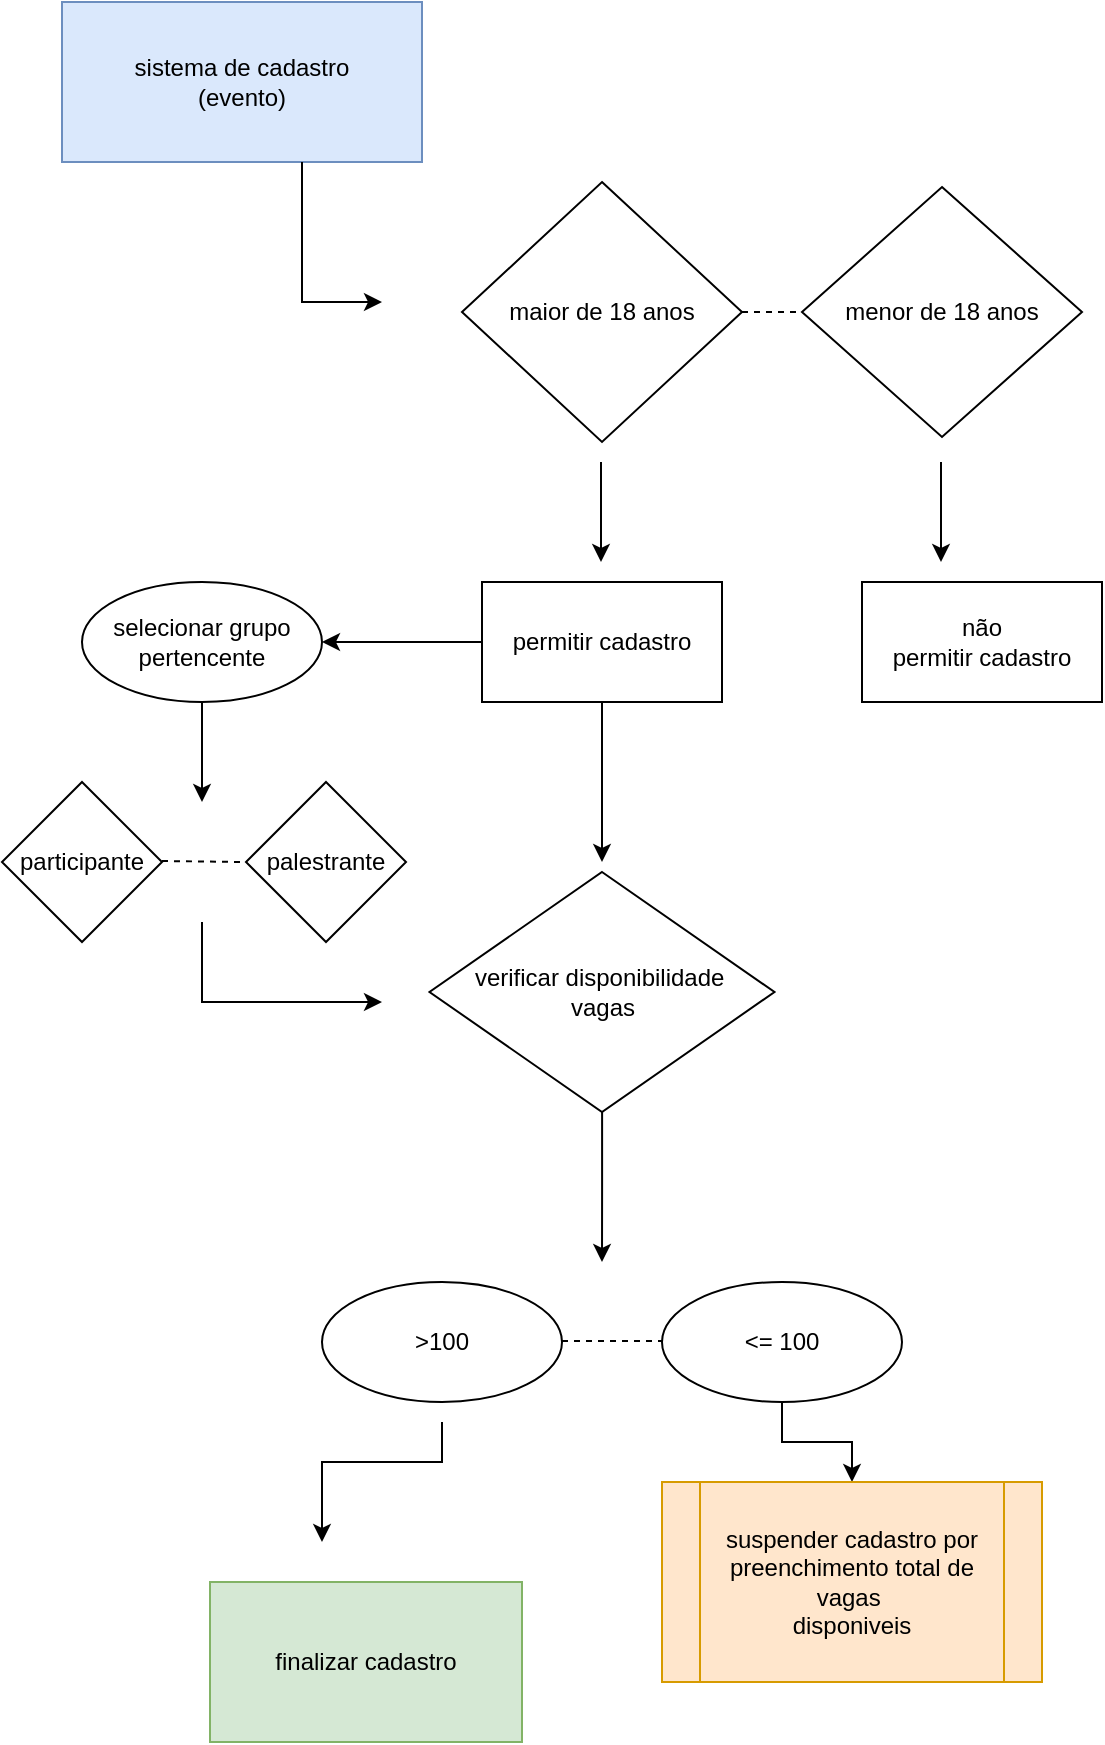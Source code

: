 <mxfile version="20.5.1" type="github">
  <diagram id="t61MXUw7peD3HUVlGehA" name="Página-1">
    <mxGraphModel dx="868" dy="450" grid="1" gridSize="10" guides="1" tooltips="1" connect="1" arrows="1" fold="1" page="1" pageScale="1" pageWidth="827" pageHeight="1169" math="0" shadow="0">
      <root>
        <mxCell id="0" />
        <mxCell id="1" parent="0" />
        <mxCell id="be1h6u7VKQigyVjVku2L-1" value="&lt;font style=&quot;vertical-align: inherit;&quot;&gt;&lt;font style=&quot;vertical-align: inherit;&quot;&gt;sistema de cadastro&lt;br&gt;(evento)&lt;br&gt;&lt;/font&gt;&lt;/font&gt;" style="rounded=0;whiteSpace=wrap;html=1;fillColor=#dae8fc;strokeColor=#6c8ebf;" vertex="1" parent="1">
          <mxGeometry x="280" y="90" width="180" height="80" as="geometry" />
        </mxCell>
        <mxCell id="be1h6u7VKQigyVjVku2L-12" value="" style="edgeStyle=segmentEdgeStyle;endArrow=classic;html=1;rounded=0;" edge="1" parent="1" source="be1h6u7VKQigyVjVku2L-1">
          <mxGeometry width="50" height="50" relative="1" as="geometry">
            <mxPoint x="410" y="180" as="sourcePoint" />
            <mxPoint x="440" y="240" as="targetPoint" />
            <Array as="points">
              <mxPoint x="400" y="240" />
            </Array>
          </mxGeometry>
        </mxCell>
        <mxCell id="be1h6u7VKQigyVjVku2L-14" value="&lt;font style=&quot;vertical-align: inherit;&quot;&gt;&lt;font style=&quot;vertical-align: inherit;&quot;&gt;maior de 18 anos&lt;/font&gt;&lt;/font&gt;" style="rhombus;whiteSpace=wrap;html=1;" vertex="1" parent="1">
          <mxGeometry x="480" y="180" width="140" height="130" as="geometry" />
        </mxCell>
        <mxCell id="be1h6u7VKQigyVjVku2L-15" value="&lt;font style=&quot;vertical-align: inherit;&quot;&gt;&lt;font style=&quot;vertical-align: inherit;&quot;&gt;menor de 18 anos&lt;/font&gt;&lt;/font&gt;" style="rhombus;whiteSpace=wrap;html=1;" vertex="1" parent="1">
          <mxGeometry x="650" y="182.5" width="140" height="125" as="geometry" />
        </mxCell>
        <mxCell id="be1h6u7VKQigyVjVku2L-17" value="" style="endArrow=none;dashed=1;html=1;rounded=0;entryX=0;entryY=0.5;entryDx=0;entryDy=0;" edge="1" parent="1" source="be1h6u7VKQigyVjVku2L-14" target="be1h6u7VKQigyVjVku2L-15">
          <mxGeometry width="50" height="50" relative="1" as="geometry">
            <mxPoint x="600" y="270" as="sourcePoint" />
            <mxPoint x="680" y="260" as="targetPoint" />
            <Array as="points" />
          </mxGeometry>
        </mxCell>
        <mxCell id="be1h6u7VKQigyVjVku2L-19" value="" style="endArrow=classic;html=1;rounded=0;" edge="1" parent="1">
          <mxGeometry width="50" height="50" relative="1" as="geometry">
            <mxPoint x="549.5" y="320" as="sourcePoint" />
            <mxPoint x="549.5" y="370" as="targetPoint" />
          </mxGeometry>
        </mxCell>
        <mxCell id="be1h6u7VKQigyVjVku2L-20" value="" style="endArrow=classic;html=1;rounded=0;" edge="1" parent="1">
          <mxGeometry width="50" height="50" relative="1" as="geometry">
            <mxPoint x="719.5" y="320" as="sourcePoint" />
            <mxPoint x="719.5" y="370" as="targetPoint" />
          </mxGeometry>
        </mxCell>
        <mxCell id="be1h6u7VKQigyVjVku2L-25" value="" style="edgeStyle=orthogonalEdgeStyle;rounded=0;orthogonalLoop=1;jettySize=auto;html=1;" edge="1" parent="1" source="be1h6u7VKQigyVjVku2L-21">
          <mxGeometry relative="1" as="geometry">
            <mxPoint x="550" y="520" as="targetPoint" />
          </mxGeometry>
        </mxCell>
        <mxCell id="be1h6u7VKQigyVjVku2L-28" value="" style="edgeStyle=orthogonalEdgeStyle;rounded=0;orthogonalLoop=1;jettySize=auto;html=1;" edge="1" parent="1" source="be1h6u7VKQigyVjVku2L-21" target="be1h6u7VKQigyVjVku2L-27">
          <mxGeometry relative="1" as="geometry" />
        </mxCell>
        <mxCell id="be1h6u7VKQigyVjVku2L-21" value="permitir cadastro" style="rounded=0;whiteSpace=wrap;html=1;" vertex="1" parent="1">
          <mxGeometry x="490" y="380" width="120" height="60" as="geometry" />
        </mxCell>
        <mxCell id="be1h6u7VKQigyVjVku2L-22" value="não &lt;br&gt;permitir cadastro" style="rounded=0;whiteSpace=wrap;html=1;" vertex="1" parent="1">
          <mxGeometry x="680" y="380" width="120" height="60" as="geometry" />
        </mxCell>
        <mxCell id="be1h6u7VKQigyVjVku2L-38" value="" style="edgeStyle=orthogonalEdgeStyle;rounded=0;orthogonalLoop=1;jettySize=auto;html=1;" edge="1" parent="1" source="be1h6u7VKQigyVjVku2L-26">
          <mxGeometry relative="1" as="geometry">
            <mxPoint x="550" y="720" as="targetPoint" />
          </mxGeometry>
        </mxCell>
        <mxCell id="be1h6u7VKQigyVjVku2L-26" value="verificar disponibilidade&amp;nbsp;&lt;br&gt;vagas" style="rhombus;whiteSpace=wrap;html=1;rounded=0;" vertex="1" parent="1">
          <mxGeometry x="463.75" y="525" width="172.5" height="120" as="geometry" />
        </mxCell>
        <mxCell id="be1h6u7VKQigyVjVku2L-30" value="" style="edgeStyle=orthogonalEdgeStyle;rounded=0;orthogonalLoop=1;jettySize=auto;html=1;" edge="1" parent="1" source="be1h6u7VKQigyVjVku2L-27">
          <mxGeometry relative="1" as="geometry">
            <mxPoint x="350" y="490" as="targetPoint" />
          </mxGeometry>
        </mxCell>
        <mxCell id="be1h6u7VKQigyVjVku2L-27" value="selecionar grupo pertencente" style="ellipse;whiteSpace=wrap;html=1;rounded=0;" vertex="1" parent="1">
          <mxGeometry x="290" y="380" width="120" height="60" as="geometry" />
        </mxCell>
        <mxCell id="be1h6u7VKQigyVjVku2L-31" value="participante" style="rhombus;whiteSpace=wrap;html=1;" vertex="1" parent="1">
          <mxGeometry x="250" y="480" width="80" height="80" as="geometry" />
        </mxCell>
        <mxCell id="be1h6u7VKQigyVjVku2L-32" value="palestrante" style="rhombus;whiteSpace=wrap;html=1;" vertex="1" parent="1">
          <mxGeometry x="372" y="480" width="80" height="80" as="geometry" />
        </mxCell>
        <mxCell id="be1h6u7VKQigyVjVku2L-33" value="" style="endArrow=none;dashed=1;html=1;rounded=0;" edge="1" parent="1">
          <mxGeometry width="50" height="50" relative="1" as="geometry">
            <mxPoint x="330" y="519.5" as="sourcePoint" />
            <mxPoint x="370" y="520" as="targetPoint" />
          </mxGeometry>
        </mxCell>
        <mxCell id="be1h6u7VKQigyVjVku2L-35" value="" style="edgeStyle=segmentEdgeStyle;endArrow=classic;html=1;rounded=0;" edge="1" parent="1">
          <mxGeometry width="50" height="50" relative="1" as="geometry">
            <mxPoint x="350" y="550" as="sourcePoint" />
            <mxPoint x="440" y="590" as="targetPoint" />
            <Array as="points">
              <mxPoint x="350" y="590" />
            </Array>
          </mxGeometry>
        </mxCell>
        <mxCell id="be1h6u7VKQigyVjVku2L-51" value="" style="edgeStyle=orthogonalEdgeStyle;rounded=0;orthogonalLoop=1;jettySize=auto;html=1;" edge="1" parent="1" source="be1h6u7VKQigyVjVku2L-39" target="be1h6u7VKQigyVjVku2L-50">
          <mxGeometry relative="1" as="geometry" />
        </mxCell>
        <mxCell id="be1h6u7VKQigyVjVku2L-39" value="&amp;lt;= 100" style="ellipse;whiteSpace=wrap;html=1;rounded=0;" vertex="1" parent="1">
          <mxGeometry x="580" y="730" width="120" height="60" as="geometry" />
        </mxCell>
        <mxCell id="be1h6u7VKQigyVjVku2L-42" value="&amp;gt;100" style="ellipse;whiteSpace=wrap;html=1;rounded=0;" vertex="1" parent="1">
          <mxGeometry x="410" y="730" width="120" height="60" as="geometry" />
        </mxCell>
        <mxCell id="be1h6u7VKQigyVjVku2L-43" value="" style="endArrow=none;dashed=1;html=1;rounded=0;" edge="1" parent="1">
          <mxGeometry width="50" height="50" relative="1" as="geometry">
            <mxPoint x="530" y="759.5" as="sourcePoint" />
            <mxPoint x="580" y="759.5" as="targetPoint" />
          </mxGeometry>
        </mxCell>
        <mxCell id="be1h6u7VKQigyVjVku2L-46" value="" style="edgeStyle=elbowEdgeStyle;elbow=vertical;endArrow=classic;html=1;rounded=0;" edge="1" parent="1">
          <mxGeometry width="50" height="50" relative="1" as="geometry">
            <mxPoint x="470" y="800" as="sourcePoint" />
            <mxPoint x="410" y="860" as="targetPoint" />
            <Array as="points">
              <mxPoint x="450" y="820" />
            </Array>
          </mxGeometry>
        </mxCell>
        <mxCell id="be1h6u7VKQigyVjVku2L-47" value="finalizar cadastro" style="rounded=0;whiteSpace=wrap;html=1;fillColor=#d5e8d4;strokeColor=#82b366;" vertex="1" parent="1">
          <mxGeometry x="354" y="880" width="156" height="80" as="geometry" />
        </mxCell>
        <mxCell id="be1h6u7VKQigyVjVku2L-50" value="suspender cadastro por preenchimento total de vagas&amp;nbsp;&lt;br&gt;disponiveis" style="shape=process;whiteSpace=wrap;html=1;backgroundOutline=1;rounded=0;fillColor=#ffe6cc;strokeColor=#d79b00;" vertex="1" parent="1">
          <mxGeometry x="580" y="830" width="190" height="100" as="geometry" />
        </mxCell>
      </root>
    </mxGraphModel>
  </diagram>
</mxfile>
